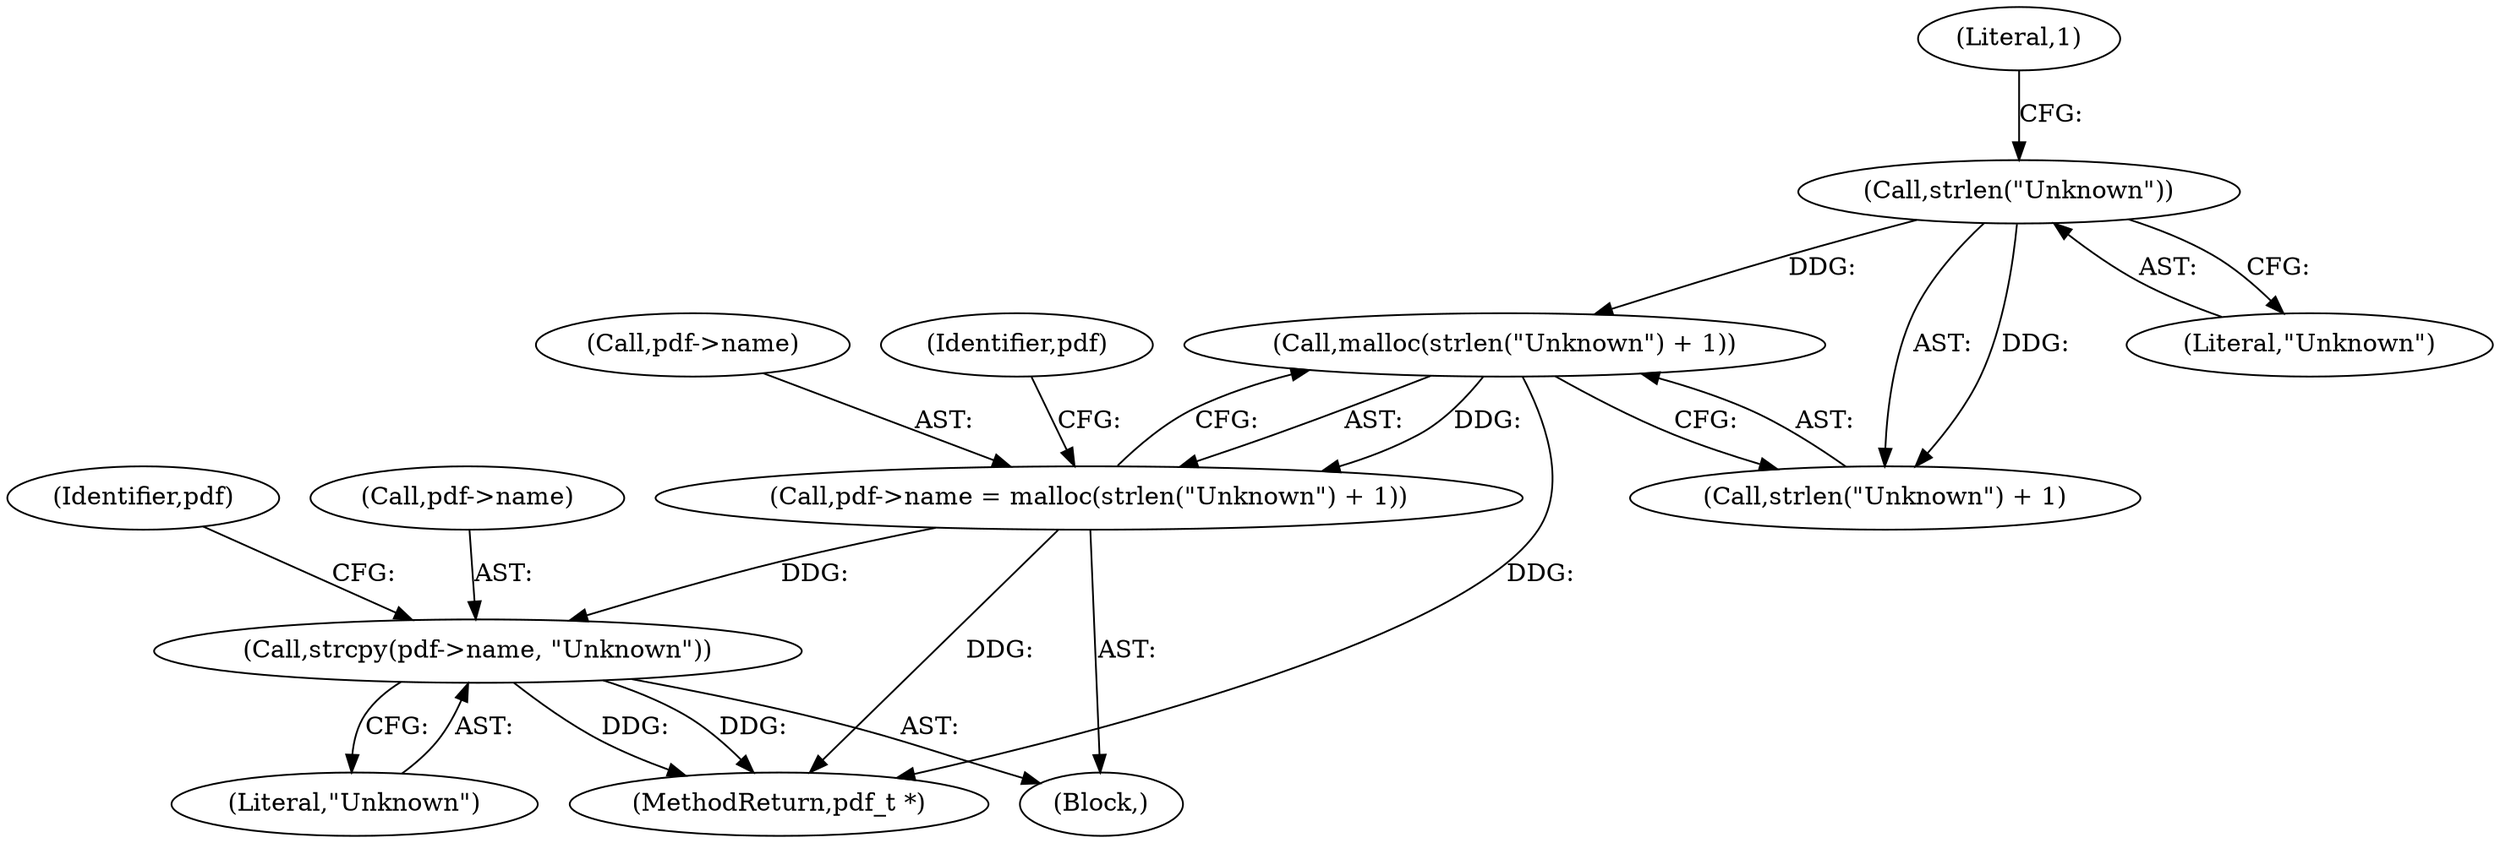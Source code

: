 digraph "1_pdfresurrect_0c4120fffa3dffe97b95c486a120eded82afe8a6_8@API" {
"1000148" [label="(Call,malloc(strlen(\"Unknown\") + 1))"];
"1000150" [label="(Call,strlen(\"Unknown\"))"];
"1000144" [label="(Call,pdf->name = malloc(strlen(\"Unknown\") + 1))"];
"1000153" [label="(Call,strcpy(pdf->name, \"Unknown\"))"];
"1000152" [label="(Literal,1)"];
"1000148" [label="(Call,malloc(strlen(\"Unknown\") + 1))"];
"1000154" [label="(Call,pdf->name)"];
"1000145" [label="(Call,pdf->name)"];
"1000149" [label="(Call,strlen(\"Unknown\") + 1)"];
"1000155" [label="(Identifier,pdf)"];
"1000157" [label="(Literal,\"Unknown\")"];
"1000153" [label="(Call,strcpy(pdf->name, \"Unknown\"))"];
"1000144" [label="(Call,pdf->name = malloc(strlen(\"Unknown\") + 1))"];
"1000151" [label="(Literal,\"Unknown\")"];
"1000143" [label="(Block,)"];
"1000159" [label="(Identifier,pdf)"];
"1000160" [label="(MethodReturn,pdf_t *)"];
"1000150" [label="(Call,strlen(\"Unknown\"))"];
"1000148" -> "1000144"  [label="AST: "];
"1000148" -> "1000149"  [label="CFG: "];
"1000149" -> "1000148"  [label="AST: "];
"1000144" -> "1000148"  [label="CFG: "];
"1000148" -> "1000160"  [label="DDG: "];
"1000148" -> "1000144"  [label="DDG: "];
"1000150" -> "1000148"  [label="DDG: "];
"1000150" -> "1000149"  [label="AST: "];
"1000150" -> "1000151"  [label="CFG: "];
"1000151" -> "1000150"  [label="AST: "];
"1000152" -> "1000150"  [label="CFG: "];
"1000150" -> "1000149"  [label="DDG: "];
"1000144" -> "1000143"  [label="AST: "];
"1000145" -> "1000144"  [label="AST: "];
"1000155" -> "1000144"  [label="CFG: "];
"1000144" -> "1000160"  [label="DDG: "];
"1000144" -> "1000153"  [label="DDG: "];
"1000153" -> "1000143"  [label="AST: "];
"1000153" -> "1000157"  [label="CFG: "];
"1000154" -> "1000153"  [label="AST: "];
"1000157" -> "1000153"  [label="AST: "];
"1000159" -> "1000153"  [label="CFG: "];
"1000153" -> "1000160"  [label="DDG: "];
"1000153" -> "1000160"  [label="DDG: "];
}
